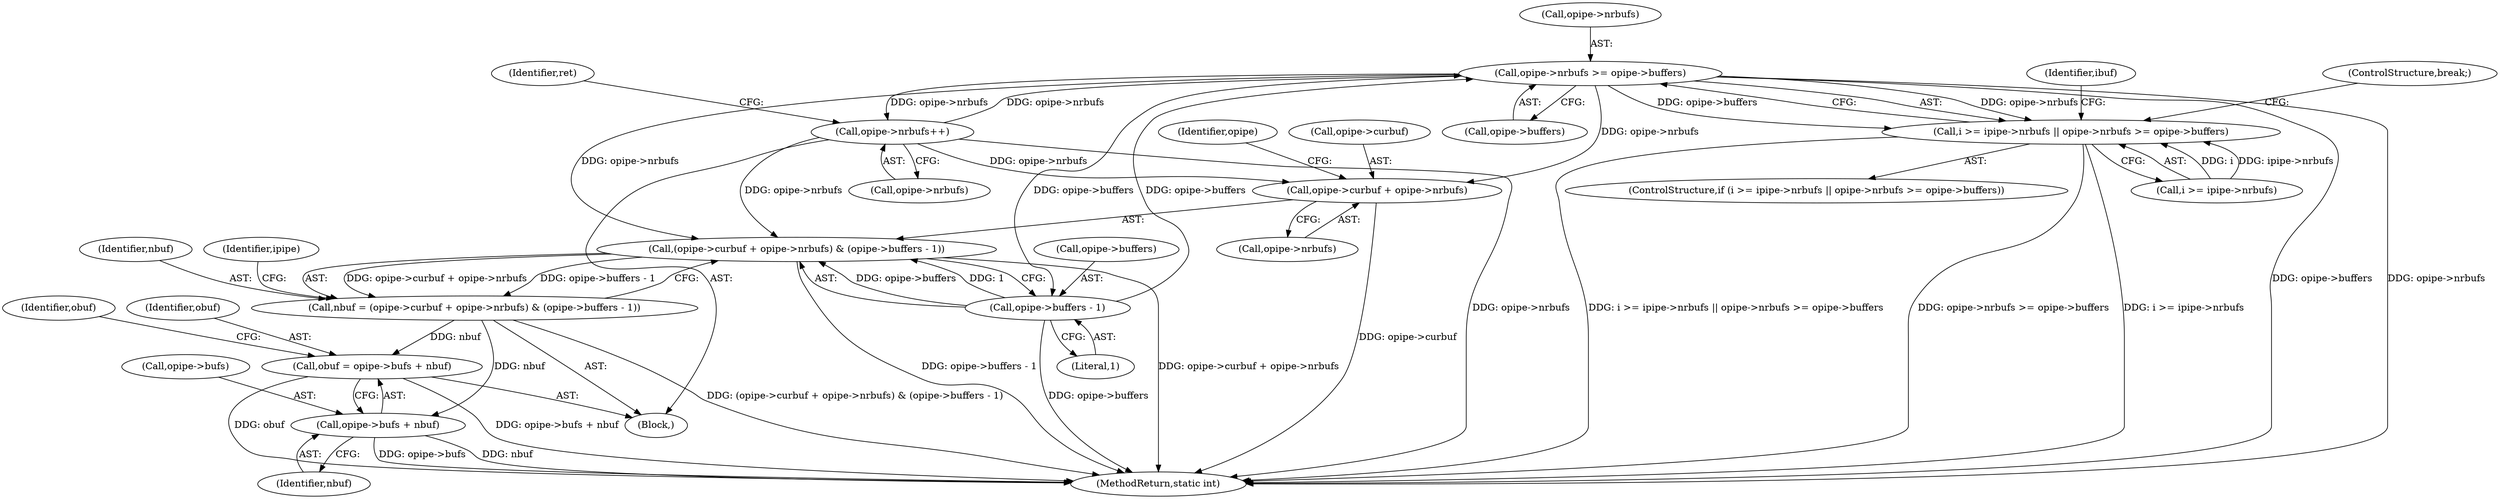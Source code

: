 digraph "0_linux_15fab63e1e57be9fdb5eec1bbc5916e9825e9acb@pointer" {
"1000153" [label="(Call,opipe->nrbufs >= opipe->buffers)"];
"1000224" [label="(Call,opipe->nrbufs++)"];
"1000153" [label="(Call,opipe->nrbufs >= opipe->buffers)"];
"1000188" [label="(Call,opipe->buffers - 1)"];
"1000147" [label="(Call,i >= ipipe->nrbufs || opipe->nrbufs >= opipe->buffers)"];
"1000180" [label="(Call,(opipe->curbuf + opipe->nrbufs) & (opipe->buffers - 1))"];
"1000178" [label="(Call,nbuf = (opipe->curbuf + opipe->nrbufs) & (opipe->buffers - 1))"];
"1000196" [label="(Call,obuf = opipe->bufs + nbuf)"];
"1000198" [label="(Call,opipe->bufs + nbuf)"];
"1000181" [label="(Call,opipe->curbuf + opipe->nrbufs)"];
"1000224" [label="(Call,opipe->nrbufs++)"];
"1000190" [label="(Identifier,opipe)"];
"1000194" [label="(Identifier,ipipe)"];
"1000192" [label="(Literal,1)"];
"1000182" [label="(Call,opipe->curbuf)"];
"1000198" [label="(Call,opipe->bufs + nbuf)"];
"1000162" [label="(Identifier,ibuf)"];
"1000157" [label="(Call,opipe->buffers)"];
"1000127" [label="(Block,)"];
"1000197" [label="(Identifier,obuf)"];
"1000178" [label="(Call,nbuf = (opipe->curbuf + opipe->nrbufs) & (opipe->buffers - 1))"];
"1000229" [label="(Identifier,ret)"];
"1000205" [label="(Identifier,obuf)"];
"1000189" [label="(Call,opipe->buffers)"];
"1000146" [label="(ControlStructure,if (i >= ipipe->nrbufs || opipe->nrbufs >= opipe->buffers))"];
"1000196" [label="(Call,obuf = opipe->bufs + nbuf)"];
"1000148" [label="(Call,i >= ipipe->nrbufs)"];
"1000180" [label="(Call,(opipe->curbuf + opipe->nrbufs) & (opipe->buffers - 1))"];
"1000153" [label="(Call,opipe->nrbufs >= opipe->buffers)"];
"1000268" [label="(MethodReturn,static int)"];
"1000154" [label="(Call,opipe->nrbufs)"];
"1000225" [label="(Call,opipe->nrbufs)"];
"1000188" [label="(Call,opipe->buffers - 1)"];
"1000147" [label="(Call,i >= ipipe->nrbufs || opipe->nrbufs >= opipe->buffers)"];
"1000160" [label="(ControlStructure,break;)"];
"1000179" [label="(Identifier,nbuf)"];
"1000181" [label="(Call,opipe->curbuf + opipe->nrbufs)"];
"1000202" [label="(Identifier,nbuf)"];
"1000185" [label="(Call,opipe->nrbufs)"];
"1000199" [label="(Call,opipe->bufs)"];
"1000153" -> "1000147"  [label="AST: "];
"1000153" -> "1000157"  [label="CFG: "];
"1000154" -> "1000153"  [label="AST: "];
"1000157" -> "1000153"  [label="AST: "];
"1000147" -> "1000153"  [label="CFG: "];
"1000153" -> "1000268"  [label="DDG: opipe->buffers"];
"1000153" -> "1000268"  [label="DDG: opipe->nrbufs"];
"1000153" -> "1000147"  [label="DDG: opipe->nrbufs"];
"1000153" -> "1000147"  [label="DDG: opipe->buffers"];
"1000224" -> "1000153"  [label="DDG: opipe->nrbufs"];
"1000188" -> "1000153"  [label="DDG: opipe->buffers"];
"1000153" -> "1000180"  [label="DDG: opipe->nrbufs"];
"1000153" -> "1000181"  [label="DDG: opipe->nrbufs"];
"1000153" -> "1000188"  [label="DDG: opipe->buffers"];
"1000153" -> "1000224"  [label="DDG: opipe->nrbufs"];
"1000224" -> "1000127"  [label="AST: "];
"1000224" -> "1000225"  [label="CFG: "];
"1000225" -> "1000224"  [label="AST: "];
"1000229" -> "1000224"  [label="CFG: "];
"1000224" -> "1000268"  [label="DDG: opipe->nrbufs"];
"1000224" -> "1000180"  [label="DDG: opipe->nrbufs"];
"1000224" -> "1000181"  [label="DDG: opipe->nrbufs"];
"1000188" -> "1000180"  [label="AST: "];
"1000188" -> "1000192"  [label="CFG: "];
"1000189" -> "1000188"  [label="AST: "];
"1000192" -> "1000188"  [label="AST: "];
"1000180" -> "1000188"  [label="CFG: "];
"1000188" -> "1000268"  [label="DDG: opipe->buffers"];
"1000188" -> "1000180"  [label="DDG: opipe->buffers"];
"1000188" -> "1000180"  [label="DDG: 1"];
"1000147" -> "1000146"  [label="AST: "];
"1000147" -> "1000148"  [label="CFG: "];
"1000148" -> "1000147"  [label="AST: "];
"1000160" -> "1000147"  [label="CFG: "];
"1000162" -> "1000147"  [label="CFG: "];
"1000147" -> "1000268"  [label="DDG: opipe->nrbufs >= opipe->buffers"];
"1000147" -> "1000268"  [label="DDG: i >= ipipe->nrbufs"];
"1000147" -> "1000268"  [label="DDG: i >= ipipe->nrbufs || opipe->nrbufs >= opipe->buffers"];
"1000148" -> "1000147"  [label="DDG: i"];
"1000148" -> "1000147"  [label="DDG: ipipe->nrbufs"];
"1000180" -> "1000178"  [label="AST: "];
"1000181" -> "1000180"  [label="AST: "];
"1000178" -> "1000180"  [label="CFG: "];
"1000180" -> "1000268"  [label="DDG: opipe->curbuf + opipe->nrbufs"];
"1000180" -> "1000268"  [label="DDG: opipe->buffers - 1"];
"1000180" -> "1000178"  [label="DDG: opipe->curbuf + opipe->nrbufs"];
"1000180" -> "1000178"  [label="DDG: opipe->buffers - 1"];
"1000178" -> "1000127"  [label="AST: "];
"1000179" -> "1000178"  [label="AST: "];
"1000194" -> "1000178"  [label="CFG: "];
"1000178" -> "1000268"  [label="DDG: (opipe->curbuf + opipe->nrbufs) & (opipe->buffers - 1)"];
"1000178" -> "1000196"  [label="DDG: nbuf"];
"1000178" -> "1000198"  [label="DDG: nbuf"];
"1000196" -> "1000127"  [label="AST: "];
"1000196" -> "1000198"  [label="CFG: "];
"1000197" -> "1000196"  [label="AST: "];
"1000198" -> "1000196"  [label="AST: "];
"1000205" -> "1000196"  [label="CFG: "];
"1000196" -> "1000268"  [label="DDG: obuf"];
"1000196" -> "1000268"  [label="DDG: opipe->bufs + nbuf"];
"1000198" -> "1000202"  [label="CFG: "];
"1000199" -> "1000198"  [label="AST: "];
"1000202" -> "1000198"  [label="AST: "];
"1000198" -> "1000268"  [label="DDG: opipe->bufs"];
"1000198" -> "1000268"  [label="DDG: nbuf"];
"1000181" -> "1000185"  [label="CFG: "];
"1000182" -> "1000181"  [label="AST: "];
"1000185" -> "1000181"  [label="AST: "];
"1000190" -> "1000181"  [label="CFG: "];
"1000181" -> "1000268"  [label="DDG: opipe->curbuf"];
}
